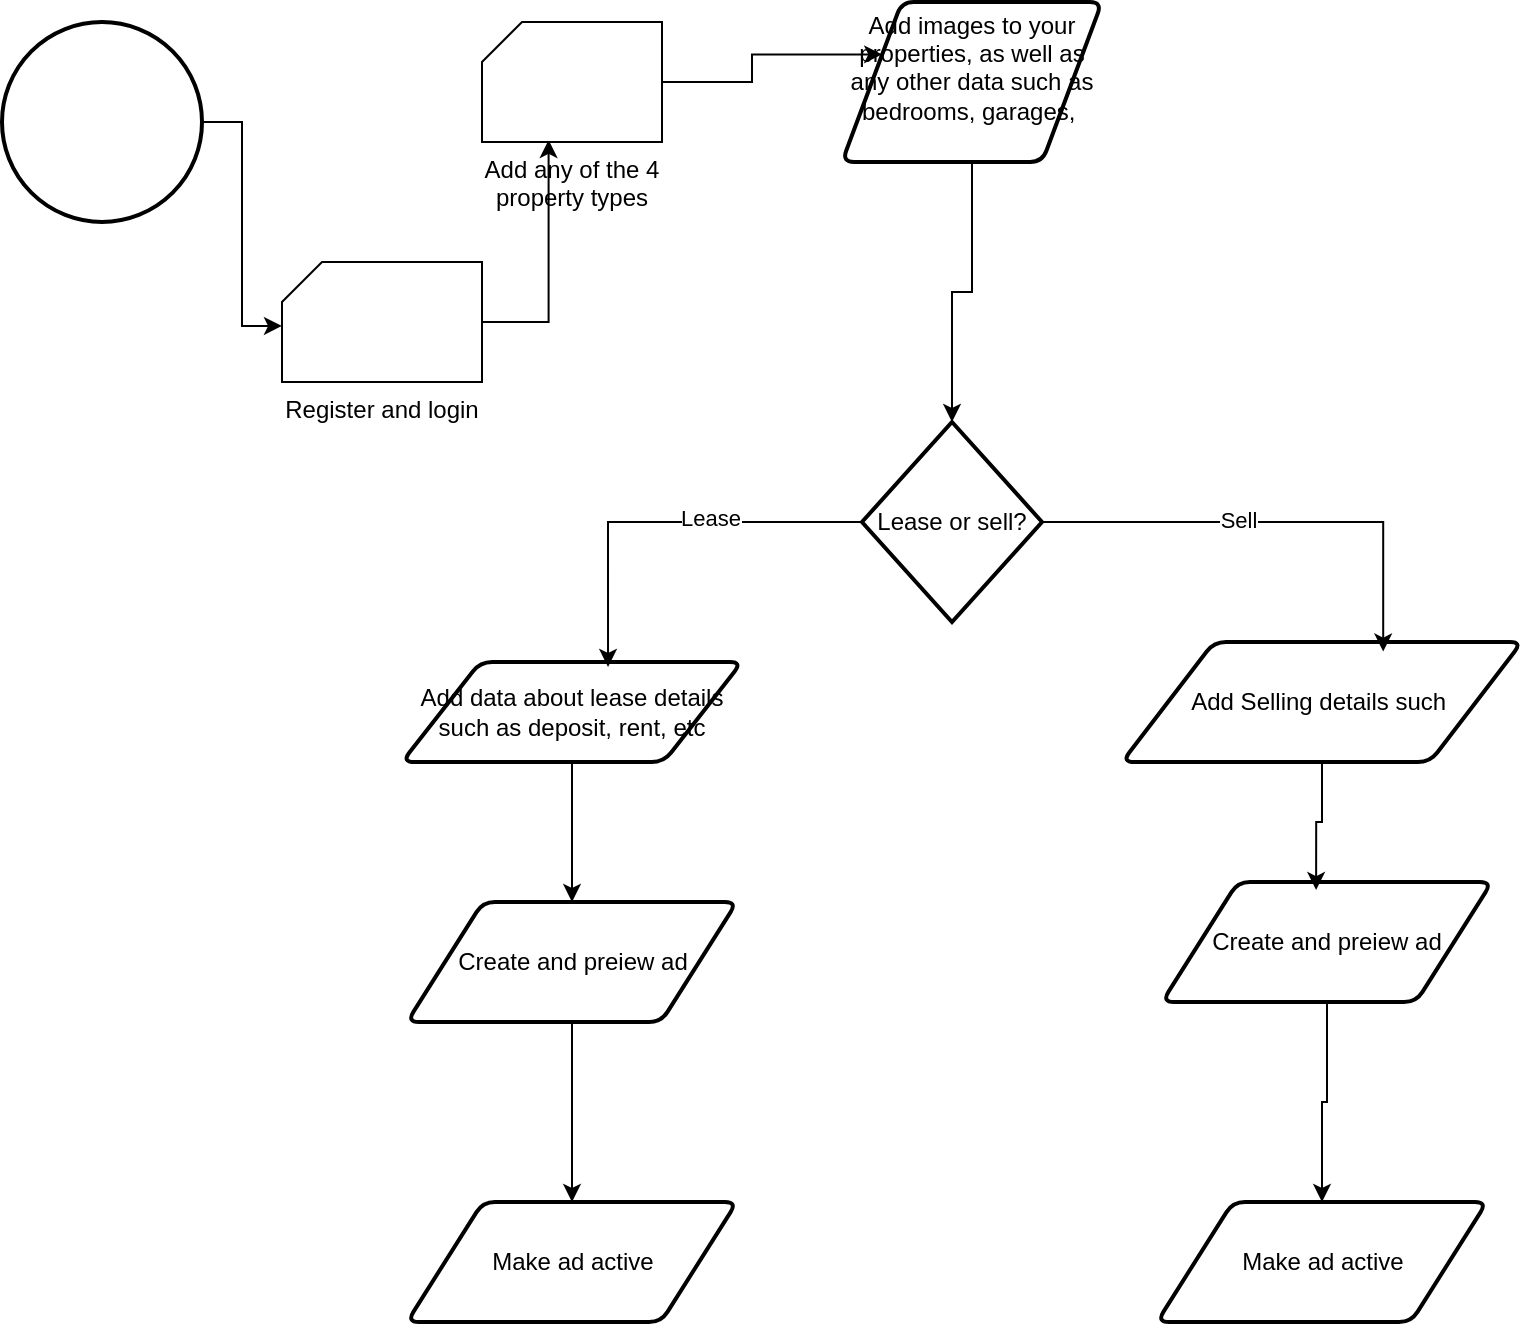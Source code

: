 <mxfile version="26.2.14">
  <diagram name="Page-1" id="vnC3yHF8fLyAts4b2XOO">
    <mxGraphModel dx="778" dy="740" grid="1" gridSize="10" guides="1" tooltips="1" connect="1" arrows="1" fold="1" page="1" pageScale="1" pageWidth="850" pageHeight="1100" math="0" shadow="0">
      <root>
        <mxCell id="0" />
        <mxCell id="1" parent="0" />
        <mxCell id="ujJC0LlWgMVYZBNs40VY-2" style="edgeStyle=orthogonalEdgeStyle;rounded=0;orthogonalLoop=1;jettySize=auto;html=1;entryX=0;entryY=0.533;entryDx=0;entryDy=0;entryPerimeter=0;" edge="1" parent="1" source="ujJC0LlWgMVYZBNs40VY-1" target="ujJC0LlWgMVYZBNs40VY-4">
          <mxGeometry relative="1" as="geometry">
            <mxPoint x="160" y="80" as="targetPoint" />
          </mxGeometry>
        </mxCell>
        <mxCell id="ujJC0LlWgMVYZBNs40VY-1" value="" style="strokeWidth=2;html=1;shape=mxgraph.flowchart.start_2;whiteSpace=wrap;" vertex="1" parent="1">
          <mxGeometry x="40" y="30" width="100" height="100" as="geometry" />
        </mxCell>
        <mxCell id="ujJC0LlWgMVYZBNs40VY-5" style="edgeStyle=orthogonalEdgeStyle;rounded=0;orthogonalLoop=1;jettySize=auto;html=1;exitX=1;exitY=0.5;exitDx=0;exitDy=0;exitPerimeter=0;entryX=0.37;entryY=0.983;entryDx=0;entryDy=0;entryPerimeter=0;" edge="1" parent="1" source="ujJC0LlWgMVYZBNs40VY-4" target="ujJC0LlWgMVYZBNs40VY-6">
          <mxGeometry relative="1" as="geometry">
            <mxPoint x="330" y="130" as="targetPoint" />
          </mxGeometry>
        </mxCell>
        <mxCell id="ujJC0LlWgMVYZBNs40VY-4" value="Register and login&lt;div&gt;&lt;br&gt;&lt;/div&gt;" style="verticalLabelPosition=bottom;verticalAlign=top;html=1;shape=card;whiteSpace=wrap;size=20;arcSize=12;" vertex="1" parent="1">
          <mxGeometry x="180" y="150" width="100" height="60" as="geometry" />
        </mxCell>
        <mxCell id="ujJC0LlWgMVYZBNs40VY-7" style="edgeStyle=orthogonalEdgeStyle;rounded=0;orthogonalLoop=1;jettySize=auto;html=1;entryX=0;entryY=0.25;entryDx=0;entryDy=0;" edge="1" parent="1" source="ujJC0LlWgMVYZBNs40VY-6" target="ujJC0LlWgMVYZBNs40VY-8">
          <mxGeometry relative="1" as="geometry">
            <mxPoint x="440" y="60" as="targetPoint" />
          </mxGeometry>
        </mxCell>
        <mxCell id="ujJC0LlWgMVYZBNs40VY-6" value="Add any of the 4 property types&lt;div&gt;&lt;br&gt;&lt;/div&gt;" style="verticalLabelPosition=bottom;verticalAlign=top;html=1;shape=card;whiteSpace=wrap;size=20;arcSize=12;" vertex="1" parent="1">
          <mxGeometry x="280" y="30" width="90" height="60" as="geometry" />
        </mxCell>
        <mxCell id="ujJC0LlWgMVYZBNs40VY-9" style="edgeStyle=orthogonalEdgeStyle;rounded=0;orthogonalLoop=1;jettySize=auto;html=1;entryX=0.5;entryY=0;entryDx=0;entryDy=0;entryPerimeter=0;" edge="1" parent="1" source="ujJC0LlWgMVYZBNs40VY-8" target="ujJC0LlWgMVYZBNs40VY-10">
          <mxGeometry relative="1" as="geometry">
            <mxPoint x="525" y="170" as="targetPoint" />
          </mxGeometry>
        </mxCell>
        <mxCell id="ujJC0LlWgMVYZBNs40VY-8" value="Add images to your properties, as well as any other data such as bedrooms, garages,&amp;nbsp;&lt;div&gt;&lt;br&gt;&lt;/div&gt;" style="shape=parallelogram;html=1;strokeWidth=2;perimeter=parallelogramPerimeter;whiteSpace=wrap;rounded=1;arcSize=12;size=0.23;" vertex="1" parent="1">
          <mxGeometry x="460" y="20" width="130" height="80" as="geometry" />
        </mxCell>
        <mxCell id="ujJC0LlWgMVYZBNs40VY-10" value="Lease or sell?" style="strokeWidth=2;html=1;shape=mxgraph.flowchart.decision;whiteSpace=wrap;" vertex="1" parent="1">
          <mxGeometry x="470" y="230" width="90" height="100" as="geometry" />
        </mxCell>
        <mxCell id="ujJC0LlWgMVYZBNs40VY-20" style="edgeStyle=orthogonalEdgeStyle;rounded=0;orthogonalLoop=1;jettySize=auto;html=1;entryX=0.5;entryY=0;entryDx=0;entryDy=0;" edge="1" parent="1" source="ujJC0LlWgMVYZBNs40VY-13" target="ujJC0LlWgMVYZBNs40VY-19">
          <mxGeometry relative="1" as="geometry" />
        </mxCell>
        <mxCell id="ujJC0LlWgMVYZBNs40VY-13" value="Add data about lease details such as deposit, rent, etc" style="shape=parallelogram;html=1;strokeWidth=2;perimeter=parallelogramPerimeter;whiteSpace=wrap;rounded=1;arcSize=12;size=0.23;" vertex="1" parent="1">
          <mxGeometry x="240" y="350" width="170" height="50" as="geometry" />
        </mxCell>
        <mxCell id="ujJC0LlWgMVYZBNs40VY-14" style="edgeStyle=orthogonalEdgeStyle;rounded=0;orthogonalLoop=1;jettySize=auto;html=1;entryX=0.606;entryY=0.05;entryDx=0;entryDy=0;entryPerimeter=0;" edge="1" parent="1" source="ujJC0LlWgMVYZBNs40VY-10" target="ujJC0LlWgMVYZBNs40VY-13">
          <mxGeometry relative="1" as="geometry" />
        </mxCell>
        <mxCell id="ujJC0LlWgMVYZBNs40VY-15" value="Lease" style="edgeLabel;html=1;align=center;verticalAlign=middle;resizable=0;points=[];" vertex="1" connectable="0" parent="ujJC0LlWgMVYZBNs40VY-14">
          <mxGeometry x="-0.24" y="-2" relative="1" as="geometry">
            <mxPoint as="offset" />
          </mxGeometry>
        </mxCell>
        <mxCell id="ujJC0LlWgMVYZBNs40VY-21" style="edgeStyle=orthogonalEdgeStyle;rounded=0;orthogonalLoop=1;jettySize=auto;html=1;entryX=0.5;entryY=0;entryDx=0;entryDy=0;" edge="1" parent="1" source="ujJC0LlWgMVYZBNs40VY-19" target="ujJC0LlWgMVYZBNs40VY-22">
          <mxGeometry relative="1" as="geometry">
            <mxPoint x="292.5" y="590" as="targetPoint" />
          </mxGeometry>
        </mxCell>
        <mxCell id="ujJC0LlWgMVYZBNs40VY-19" value="Create and preiew ad" style="shape=parallelogram;html=1;strokeWidth=2;perimeter=parallelogramPerimeter;whiteSpace=wrap;rounded=1;arcSize=12;size=0.23;" vertex="1" parent="1">
          <mxGeometry x="242.5" y="470" width="165" height="60" as="geometry" />
        </mxCell>
        <mxCell id="ujJC0LlWgMVYZBNs40VY-22" value="Make ad active" style="shape=parallelogram;html=1;strokeWidth=2;perimeter=parallelogramPerimeter;whiteSpace=wrap;rounded=1;arcSize=12;size=0.23;" vertex="1" parent="1">
          <mxGeometry x="242.5" y="620" width="165" height="60" as="geometry" />
        </mxCell>
        <mxCell id="ujJC0LlWgMVYZBNs40VY-24" value="Add Selling details such&amp;nbsp;" style="shape=parallelogram;html=1;strokeWidth=2;perimeter=parallelogramPerimeter;whiteSpace=wrap;rounded=1;arcSize=12;size=0.23;" vertex="1" parent="1">
          <mxGeometry x="600" y="340" width="200" height="60" as="geometry" />
        </mxCell>
        <mxCell id="ujJC0LlWgMVYZBNs40VY-25" style="edgeStyle=orthogonalEdgeStyle;rounded=0;orthogonalLoop=1;jettySize=auto;html=1;entryX=0.653;entryY=0.08;entryDx=0;entryDy=0;entryPerimeter=0;" edge="1" parent="1" source="ujJC0LlWgMVYZBNs40VY-10" target="ujJC0LlWgMVYZBNs40VY-24">
          <mxGeometry relative="1" as="geometry" />
        </mxCell>
        <mxCell id="ujJC0LlWgMVYZBNs40VY-26" value="Sell" style="edgeLabel;html=1;align=center;verticalAlign=middle;resizable=0;points=[];" vertex="1" connectable="0" parent="ujJC0LlWgMVYZBNs40VY-25">
          <mxGeometry x="-0.172" y="1" relative="1" as="geometry">
            <mxPoint as="offset" />
          </mxGeometry>
        </mxCell>
        <mxCell id="ujJC0LlWgMVYZBNs40VY-30" style="edgeStyle=orthogonalEdgeStyle;rounded=0;orthogonalLoop=1;jettySize=auto;html=1;" edge="1" parent="1" source="ujJC0LlWgMVYZBNs40VY-27" target="ujJC0LlWgMVYZBNs40VY-28">
          <mxGeometry relative="1" as="geometry" />
        </mxCell>
        <mxCell id="ujJC0LlWgMVYZBNs40VY-27" value="Create and preiew ad" style="shape=parallelogram;html=1;strokeWidth=2;perimeter=parallelogramPerimeter;whiteSpace=wrap;rounded=1;arcSize=12;size=0.23;" vertex="1" parent="1">
          <mxGeometry x="620" y="460" width="165" height="60" as="geometry" />
        </mxCell>
        <mxCell id="ujJC0LlWgMVYZBNs40VY-28" value="Make ad active" style="shape=parallelogram;html=1;strokeWidth=2;perimeter=parallelogramPerimeter;whiteSpace=wrap;rounded=1;arcSize=12;size=0.23;" vertex="1" parent="1">
          <mxGeometry x="617.5" y="620" width="165" height="60" as="geometry" />
        </mxCell>
        <mxCell id="ujJC0LlWgMVYZBNs40VY-29" style="edgeStyle=orthogonalEdgeStyle;rounded=0;orthogonalLoop=1;jettySize=auto;html=1;entryX=0.467;entryY=0.067;entryDx=0;entryDy=0;entryPerimeter=0;" edge="1" parent="1" source="ujJC0LlWgMVYZBNs40VY-24" target="ujJC0LlWgMVYZBNs40VY-27">
          <mxGeometry relative="1" as="geometry" />
        </mxCell>
      </root>
    </mxGraphModel>
  </diagram>
</mxfile>
